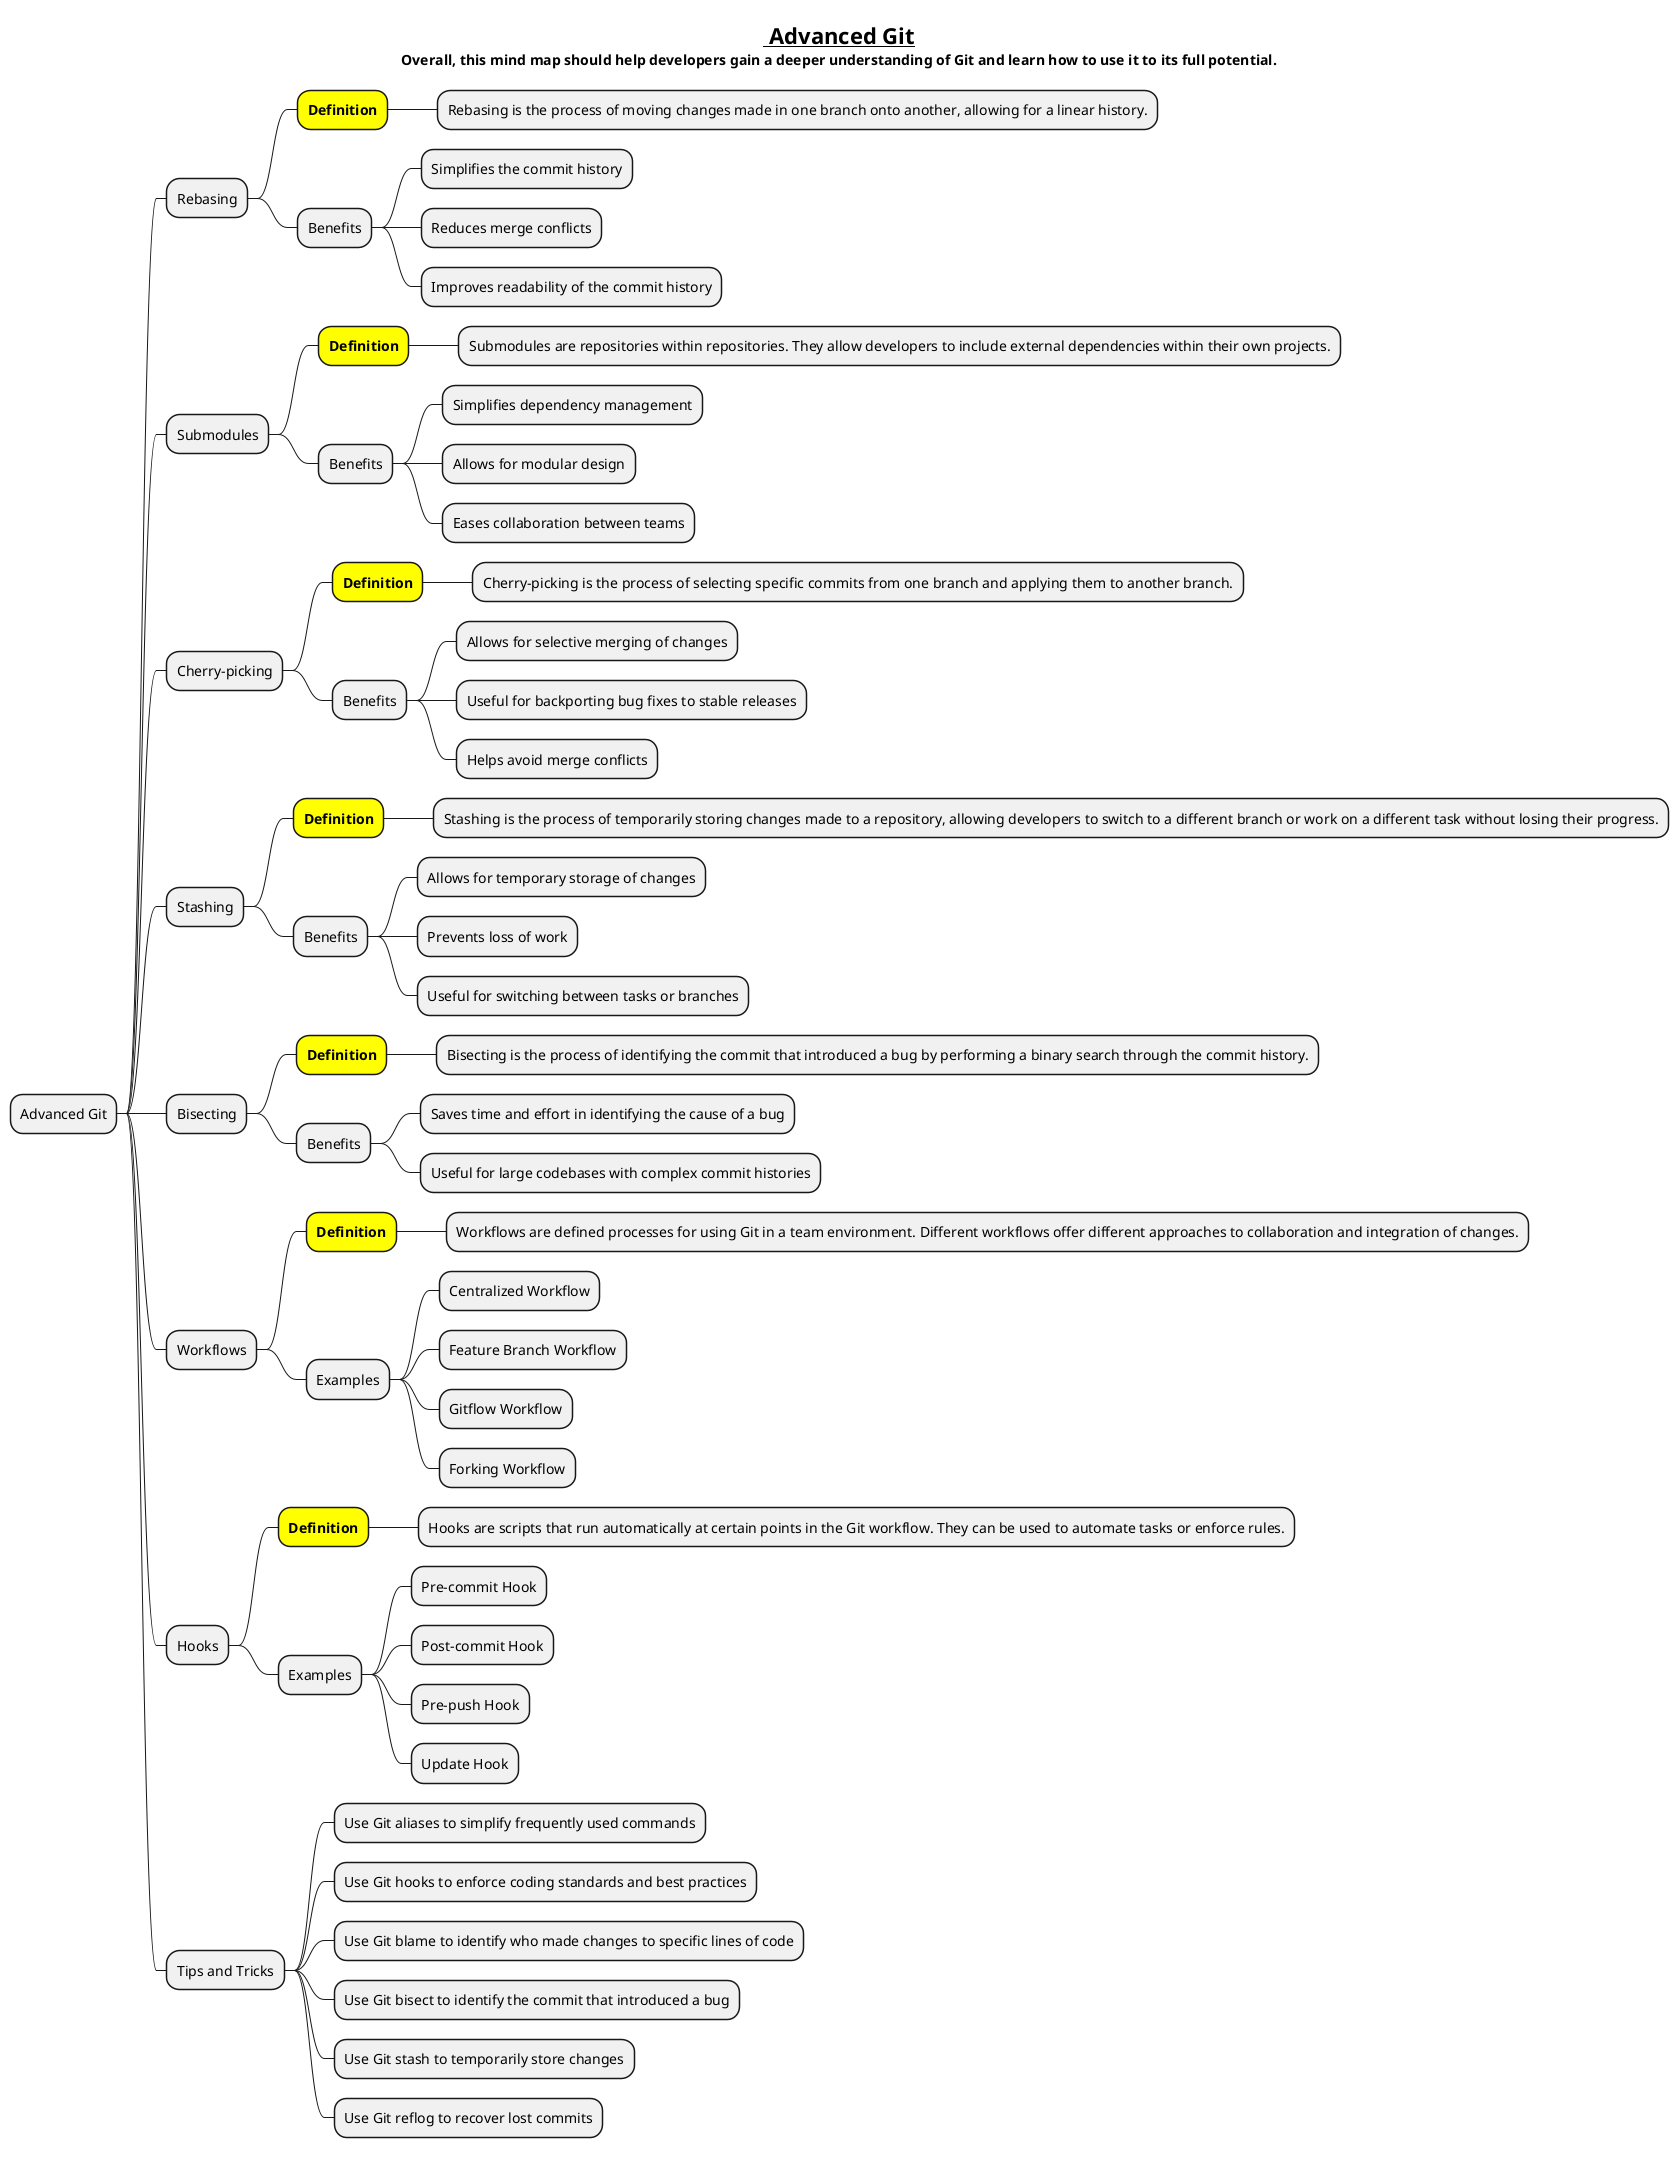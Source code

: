 @startmindmap
title =__ Advanced Git__\nOverall, this mind map should help developers gain a deeper understanding of Git and learn how to use it to its full potential.

* Advanced Git
** Rebasing
***[#yellow] **Definition**
**** Rebasing is the process of moving changes made in one branch onto another, allowing for a linear history.
*** Benefits
**** Simplifies the commit history
**** Reduces merge conflicts
**** Improves readability of the commit history
** Submodules
***[#yellow] **Definition**
**** Submodules are repositories within repositories. They allow developers to include external dependencies within their own projects.
*** Benefits
**** Simplifies dependency management
**** Allows for modular design
**** Eases collaboration between teams
** Cherry-picking
***[#yellow] **Definition**
**** Cherry-picking is the process of selecting specific commits from one branch and applying them to another branch.
*** Benefits
**** Allows for selective merging of changes
**** Useful for backporting bug fixes to stable releases
**** Helps avoid merge conflicts
** Stashing
***[#yellow] **Definition**
**** Stashing is the process of temporarily storing changes made to a repository, allowing developers to switch to a different branch or work on a different task without losing their progress.
*** Benefits
**** Allows for temporary storage of changes
**** Prevents loss of work
**** Useful for switching between tasks or branches
** Bisecting
***[#yellow] **Definition**
**** Bisecting is the process of identifying the commit that introduced a bug by performing a binary search through the commit history.
*** Benefits
**** Saves time and effort in identifying the cause of a bug
**** Useful for large codebases with complex commit histories
** Workflows
***[#yellow] **Definition**
**** Workflows are defined processes for using Git in a team environment. Different workflows offer different approaches to collaboration and integration of changes.
*** Examples
**** Centralized Workflow
**** Feature Branch Workflow
**** Gitflow Workflow
**** Forking Workflow
** Hooks
***[#yellow] **Definition**
**** Hooks are scripts that run automatically at certain points in the Git workflow. They can be used to automate tasks or enforce rules.
*** Examples
**** Pre-commit Hook
**** Post-commit Hook
**** Pre-push Hook
**** Update Hook
** Tips and Tricks
*** Use Git aliases to simplify frequently used commands
*** Use Git hooks to enforce coding standards and best practices
*** Use Git blame to identify who made changes to specific lines of code
*** Use Git bisect to identify the commit that introduced a bug
*** Use Git stash to temporarily store changes
*** Use Git reflog to recover lost commits
@endmindmap
